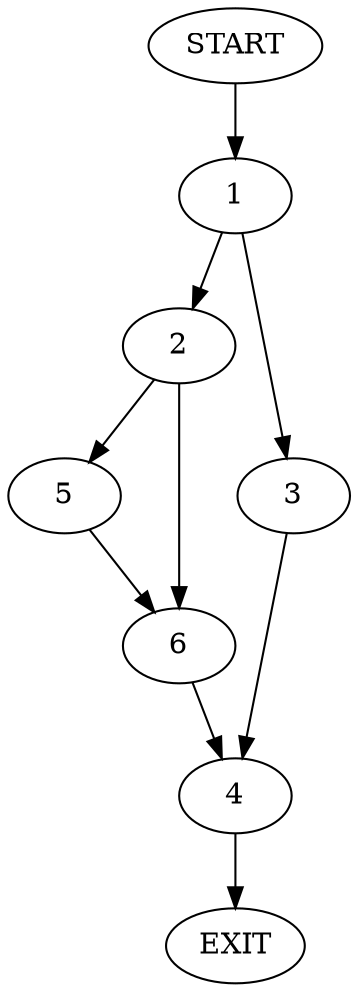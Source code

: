 digraph {
0 [label="START"]
7 [label="EXIT"]
0 -> 1
1 -> 2
1 -> 3
3 -> 4
2 -> 5
2 -> 6
6 -> 4
5 -> 6
4 -> 7
}
